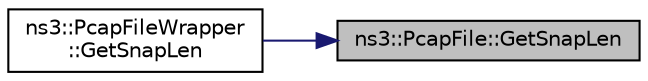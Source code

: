 digraph "ns3::PcapFile::GetSnapLen"
{
 // LATEX_PDF_SIZE
  edge [fontname="Helvetica",fontsize="10",labelfontname="Helvetica",labelfontsize="10"];
  node [fontname="Helvetica",fontsize="10",shape=record];
  rankdir="RL";
  Node1 [label="ns3::PcapFile::GetSnapLen",height=0.2,width=0.4,color="black", fillcolor="grey75", style="filled", fontcolor="black",tooltip="Returns the max length of saved packets field of the pcap file as defined by the snaplen field in the..."];
  Node1 -> Node2 [dir="back",color="midnightblue",fontsize="10",style="solid",fontname="Helvetica"];
  Node2 [label="ns3::PcapFileWrapper\l::GetSnapLen",height=0.2,width=0.4,color="black", fillcolor="white", style="filled",URL="$classns3_1_1_pcap_file_wrapper.html#a3589e30c015e8a215ccc02a3cfbdee81",tooltip="Returns the max length of saved packets field of the pcap file as defined by the snaplen field in the..."];
}
